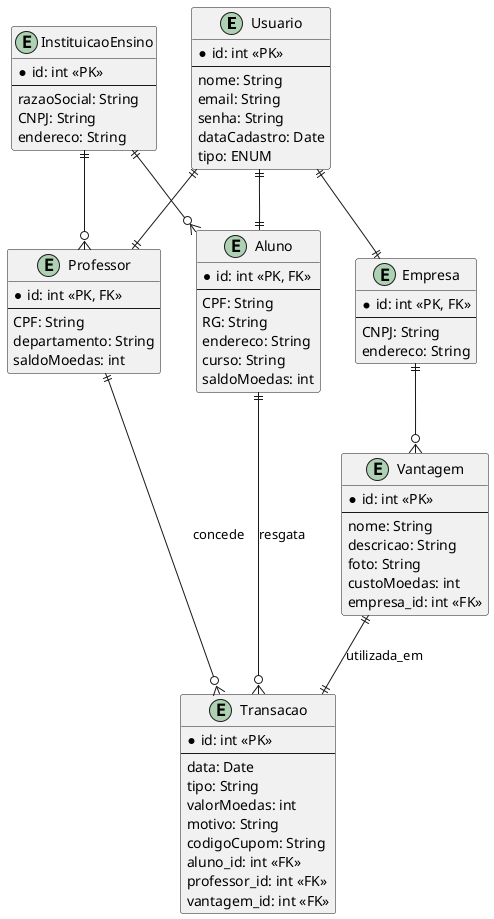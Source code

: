 ```
@startuml

entity Usuario {
  *id: int <<PK>>
  --
  nome: String
  email: String
  senha: String
  dataCadastro: Date
  tipo: ENUM
}

entity Aluno {
  *id: int <<PK, FK>>
  --
  CPF: String
  RG: String
  endereco: String
  curso: String
  saldoMoedas: int
}

entity Professor {
  *id: int <<PK, FK>>
  --
  CPF: String
  departamento: String
  saldoMoedas: int
}

entity Empresa {
  *id: int <<PK, FK>>
  --
  CNPJ: String
  endereco: String
}

entity InstituicaoEnsino {
  *id: int <<PK>>
  --
  razaoSocial: String
  CNPJ: String
  endereco: String
}

entity Vantagem {
  *id: int <<PK>>
  --
  nome: String
  descricao: String
  foto: String
  custoMoedas: int
  empresa_id: int <<FK>>
}

entity Transacao {
  *id: int <<PK>>
  --
  data: Date
  tipo: String
  valorMoedas: int
  motivo: String
  codigoCupom: String
  aluno_id: int <<FK>>
  professor_id: int <<FK>>
  vantagem_id: int <<FK>>
}

Usuario ||--|| Aluno
Usuario ||--|| Professor
Usuario ||--|| Empresa

InstituicaoEnsino ||--o{ Aluno
InstituicaoEnsino ||--o{ Professor

Empresa ||--o{ Vantagem
Vantagem ||--|| Transacao : utilizada_em

Aluno ||--o{ Transacao : resgata
Professor ||--o{ Transacao : concede

@enduml
```
